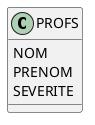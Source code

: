 '-----------------------------------
' UML concepts illustrated
' JMB 2014
'-----------------------------------
@startuml
'-----------------------------------

class PROFS {
        NOM
        PRENOM
        SEVERITE
}

'-----------------------------------
@enduml
'-----------------------------------
